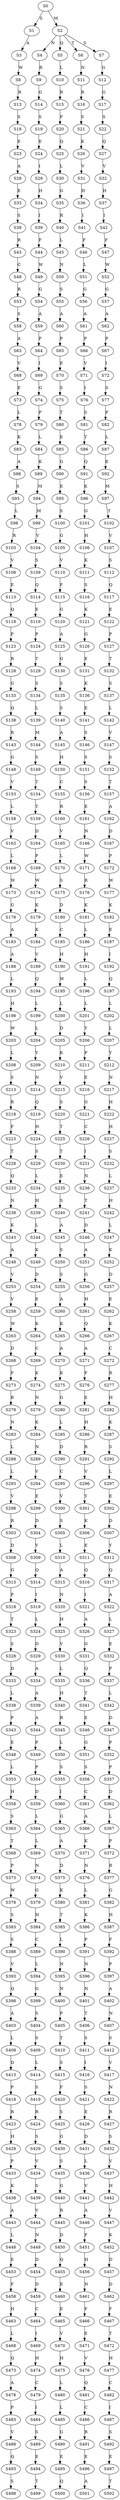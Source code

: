 strict digraph  {
	S0 -> S1 [ label = S ];
	S0 -> S2 [ label = M ];
	S1 -> S3 [ label = A ];
	S2 -> S4 [ label = N ];
	S2 -> S5 [ label = Q ];
	S2 -> S6 [ label = T ];
	S2 -> S7 [ label = S ];
	S3 -> S8 [ label = W ];
	S4 -> S9 [ label = R ];
	S5 -> S10 [ label = L ];
	S6 -> S11 [ label = N ];
	S7 -> S12 [ label = G ];
	S8 -> S13 [ label = R ];
	S9 -> S14 [ label = G ];
	S10 -> S15 [ label = R ];
	S11 -> S16 [ label = R ];
	S12 -> S17 [ label = G ];
	S13 -> S18 [ label = S ];
	S14 -> S19 [ label = S ];
	S15 -> S20 [ label = F ];
	S16 -> S21 [ label = S ];
	S17 -> S22 [ label = S ];
	S18 -> S23 [ label = E ];
	S19 -> S24 [ label = E ];
	S20 -> S25 [ label = Q ];
	S21 -> S26 [ label = K ];
	S22 -> S27 [ label = Q ];
	S23 -> S28 [ label = A ];
	S24 -> S29 [ label = I ];
	S25 -> S30 [ label = L ];
	S26 -> S31 [ label = V ];
	S27 -> S32 [ label = V ];
	S28 -> S33 [ label = E ];
	S29 -> S34 [ label = H ];
	S30 -> S35 [ label = G ];
	S31 -> S36 [ label = H ];
	S32 -> S37 [ label = H ];
	S33 -> S38 [ label = S ];
	S34 -> S39 [ label = I ];
	S35 -> S40 [ label = R ];
	S36 -> S41 [ label = I ];
	S37 -> S42 [ label = I ];
	S38 -> S43 [ label = R ];
	S39 -> S44 [ label = F ];
	S40 -> S45 [ label = L ];
	S41 -> S46 [ label = F ];
	S42 -> S47 [ label = F ];
	S43 -> S48 [ label = C ];
	S44 -> S49 [ label = W ];
	S45 -> S50 [ label = N ];
	S46 -> S51 [ label = L ];
	S47 -> S52 [ label = W ];
	S48 -> S53 [ label = R ];
	S49 -> S54 [ label = G ];
	S50 -> S55 [ label = S ];
	S51 -> S56 [ label = G ];
	S52 -> S57 [ label = G ];
	S53 -> S58 [ label = S ];
	S54 -> S59 [ label = A ];
	S55 -> S60 [ label = A ];
	S56 -> S61 [ label = A ];
	S57 -> S62 [ label = A ];
	S58 -> S63 [ label = A ];
	S59 -> S64 [ label = P ];
	S60 -> S65 [ label = P ];
	S61 -> S66 [ label = P ];
	S62 -> S67 [ label = P ];
	S63 -> S68 [ label = V ];
	S64 -> S69 [ label = I ];
	S65 -> S70 [ label = E ];
	S66 -> S71 [ label = V ];
	S67 -> S72 [ label = I ];
	S68 -> S73 [ label = E ];
	S69 -> S74 [ label = G ];
	S70 -> S75 [ label = S ];
	S71 -> S76 [ label = I ];
	S72 -> S77 [ label = S ];
	S73 -> S78 [ label = L ];
	S74 -> S79 [ label = P ];
	S75 -> S80 [ label = T ];
	S76 -> S81 [ label = S ];
	S77 -> S82 [ label = P ];
	S78 -> S83 [ label = K ];
	S79 -> S84 [ label = L ];
	S80 -> S85 [ label = E ];
	S81 -> S86 [ label = T ];
	S82 -> S87 [ label = L ];
	S83 -> S88 [ label = A ];
	S84 -> S89 [ label = K ];
	S85 -> S90 [ label = G ];
	S86 -> S91 [ label = Q ];
	S87 -> S92 [ label = E ];
	S88 -> S93 [ label = S ];
	S89 -> S94 [ label = M ];
	S90 -> S95 [ label = E ];
	S91 -> S96 [ label = K ];
	S92 -> S97 [ label = M ];
	S93 -> S98 [ label = L ];
	S94 -> S99 [ label = M ];
	S95 -> S100 [ label = S ];
	S96 -> S101 [ label = G ];
	S97 -> S102 [ label = T ];
	S98 -> S103 [ label = R ];
	S99 -> S104 [ label = V ];
	S100 -> S105 [ label = G ];
	S101 -> S106 [ label = H ];
	S102 -> S107 [ label = V ];
	S103 -> S108 [ label = V ];
	S104 -> S109 [ label = S ];
	S105 -> S110 [ label = V ];
	S106 -> S111 [ label = K ];
	S107 -> S112 [ label = S ];
	S108 -> S113 [ label = E ];
	S109 -> S114 [ label = Q ];
	S110 -> S115 [ label = F ];
	S111 -> S116 [ label = S ];
	S112 -> S117 [ label = Q ];
	S113 -> S118 [ label = Q ];
	S114 -> S119 [ label = E ];
	S115 -> S120 [ label = G ];
	S116 -> S121 [ label = K ];
	S117 -> S122 [ label = E ];
	S118 -> S123 [ label = P ];
	S119 -> S124 [ label = P ];
	S120 -> S125 [ label = A ];
	S121 -> S126 [ label = G ];
	S122 -> S127 [ label = P ];
	S123 -> S128 [ label = R ];
	S124 -> S129 [ label = T ];
	S125 -> S130 [ label = G ];
	S126 -> S131 [ label = E ];
	S127 -> S132 [ label = T ];
	S128 -> S133 [ label = G ];
	S129 -> S134 [ label = S ];
	S130 -> S135 [ label = S ];
	S131 -> S136 [ label = K ];
	S132 -> S137 [ label = S ];
	S133 -> S138 [ label = Q ];
	S134 -> S139 [ label = L ];
	S135 -> S140 [ label = S ];
	S136 -> S141 [ label = E ];
	S137 -> S142 [ label = L ];
	S138 -> S143 [ label = R ];
	S139 -> S144 [ label = M ];
	S140 -> S145 [ label = A ];
	S141 -> S146 [ label = S ];
	S142 -> S147 [ label = V ];
	S143 -> S148 [ label = G ];
	S144 -> S149 [ label = S ];
	S145 -> S150 [ label = H ];
	S146 -> S151 [ label = S ];
	S147 -> S152 [ label = S ];
	S148 -> S153 [ label = V ];
	S149 -> S154 [ label = T ];
	S150 -> S155 [ label = C ];
	S151 -> S156 [ label = S ];
	S152 -> S157 [ label = T ];
	S153 -> S158 [ label = L ];
	S154 -> S159 [ label = T ];
	S155 -> S160 [ label = R ];
	S156 -> S161 [ label = E ];
	S157 -> S162 [ label = A ];
	S158 -> S163 [ label = V ];
	S159 -> S164 [ label = D ];
	S160 -> S165 [ label = V ];
	S161 -> S166 [ label = N ];
	S162 -> S167 [ label = D ];
	S163 -> S168 [ label = L ];
	S164 -> S169 [ label = P ];
	S165 -> S170 [ label = L ];
	S166 -> S171 [ label = W ];
	S167 -> S172 [ label = P ];
	S168 -> S173 [ label = W ];
	S169 -> S174 [ label = W ];
	S170 -> S175 [ label = S ];
	S171 -> S176 [ label = R ];
	S172 -> S177 [ label = W ];
	S173 -> S178 [ label = G ];
	S174 -> S179 [ label = K ];
	S175 -> S180 [ label = D ];
	S176 -> S181 [ label = K ];
	S177 -> S182 [ label = K ];
	S178 -> S183 [ label = A ];
	S179 -> S184 [ label = K ];
	S180 -> S185 [ label = C ];
	S181 -> S186 [ label = L ];
	S182 -> S187 [ label = E ];
	S183 -> S188 [ label = A ];
	S184 -> S189 [ label = V ];
	S185 -> S190 [ label = H ];
	S186 -> S191 [ label = H ];
	S187 -> S192 [ label = I ];
	S188 -> S193 [ label = L ];
	S189 -> S194 [ label = Q ];
	S190 -> S195 [ label = W ];
	S191 -> S196 [ label = L ];
	S192 -> S197 [ label = Q ];
	S193 -> S198 [ label = H ];
	S194 -> S199 [ label = L ];
	S195 -> S200 [ label = L ];
	S196 -> S201 [ label = L ];
	S197 -> S202 [ label = L ];
	S198 -> S203 [ label = W ];
	S199 -> S204 [ label = L ];
	S200 -> S205 [ label = D ];
	S201 -> S206 [ label = Y ];
	S202 -> S207 [ label = L ];
	S203 -> S208 [ label = L ];
	S204 -> S209 [ label = Y ];
	S205 -> S210 [ label = K ];
	S206 -> S211 [ label = P ];
	S207 -> S212 [ label = Y ];
	S208 -> S213 [ label = S ];
	S209 -> S214 [ label = N ];
	S210 -> S215 [ label = V ];
	S211 -> S216 [ label = E ];
	S212 -> S217 [ label = N ];
	S213 -> S218 [ label = R ];
	S214 -> S219 [ label = Q ];
	S215 -> S220 [ label = S ];
	S216 -> S221 [ label = G ];
	S217 -> S222 [ label = H ];
	S218 -> S223 [ label = F ];
	S219 -> S224 [ label = H ];
	S220 -> S225 [ label = T ];
	S221 -> S226 [ label = C ];
	S222 -> S227 [ label = H ];
	S223 -> S228 [ label = T ];
	S224 -> S229 [ label = S ];
	S225 -> S230 [ label = T ];
	S226 -> S231 [ label = I ];
	S227 -> S232 [ label = S ];
	S228 -> S233 [ label = Q ];
	S229 -> S234 [ label = L ];
	S230 -> S235 [ label = E ];
	S231 -> S236 [ label = N ];
	S232 -> S237 [ label = L ];
	S233 -> S238 [ label = N ];
	S234 -> S239 [ label = H ];
	S235 -> S240 [ label = S ];
	S236 -> S241 [ label = T ];
	S237 -> S242 [ label = H ];
	S238 -> S243 [ label = K ];
	S239 -> S244 [ label = L ];
	S240 -> S245 [ label = A ];
	S241 -> S246 [ label = D ];
	S242 -> S247 [ label = L ];
	S243 -> S248 [ label = A ];
	S244 -> S249 [ label = K ];
	S245 -> S250 [ label = S ];
	S246 -> S251 [ label = A ];
	S247 -> S252 [ label = K ];
	S248 -> S253 [ label = V ];
	S249 -> S254 [ label = D ];
	S250 -> S255 [ label = S ];
	S251 -> S256 [ label = G ];
	S252 -> S257 [ label = D ];
	S253 -> S258 [ label = V ];
	S254 -> S259 [ label = E ];
	S255 -> S260 [ label = A ];
	S256 -> S261 [ label = H ];
	S257 -> S262 [ label = E ];
	S258 -> S263 [ label = W ];
	S259 -> S264 [ label = K ];
	S260 -> S265 [ label = K ];
	S261 -> S266 [ label = Q ];
	S262 -> S267 [ label = K ];
	S263 -> S268 [ label = D ];
	S264 -> S269 [ label = C ];
	S265 -> S270 [ label = A ];
	S266 -> S271 [ label = A ];
	S267 -> S272 [ label = C ];
	S268 -> S273 [ label = F ];
	S269 -> S274 [ label = K ];
	S270 -> S275 [ label = K ];
	S271 -> S276 [ label = F ];
	S272 -> S277 [ label = R ];
	S273 -> S278 [ label = R ];
	S274 -> S279 [ label = N ];
	S275 -> S280 [ label = G ];
	S276 -> S281 [ label = E ];
	S277 -> S282 [ label = H ];
	S278 -> S283 [ label = N ];
	S279 -> S284 [ label = K ];
	S280 -> S285 [ label = L ];
	S281 -> S286 [ label = H ];
	S282 -> S287 [ label = K ];
	S283 -> S288 [ label = L ];
	S284 -> S289 [ label = N ];
	S285 -> S290 [ label = D ];
	S286 -> S291 [ label = R ];
	S287 -> S292 [ label = S ];
	S288 -> S293 [ label = L ];
	S289 -> S294 [ label = V ];
	S290 -> S295 [ label = C ];
	S291 -> S296 [ label = V ];
	S292 -> S297 [ label = L ];
	S293 -> S298 [ label = V ];
	S294 -> S299 [ label = E ];
	S295 -> S300 [ label = V ];
	S296 -> S301 [ label = Y ];
	S297 -> S302 [ label = E ];
	S298 -> S303 [ label = R ];
	S299 -> S304 [ label = D ];
	S300 -> S305 [ label = S ];
	S301 -> S306 [ label = K ];
	S302 -> S307 [ label = D ];
	S303 -> S308 [ label = D ];
	S304 -> S309 [ label = Y ];
	S305 -> S310 [ label = L ];
	S306 -> S311 [ label = E ];
	S307 -> S312 [ label = Y ];
	S308 -> S313 [ label = G ];
	S309 -> S314 [ label = Q ];
	S310 -> S315 [ label = A ];
	S311 -> S316 [ label = Q ];
	S312 -> S317 [ label = Q ];
	S313 -> S318 [ label = P ];
	S314 -> S319 [ label = I ];
	S315 -> S320 [ label = N ];
	S316 -> S321 [ label = I ];
	S317 -> S322 [ label = A ];
	S318 -> S323 [ label = T ];
	S319 -> S324 [ label = L ];
	S320 -> S325 [ label = H ];
	S321 -> S326 [ label = A ];
	S322 -> S327 [ label = L ];
	S323 -> S328 [ label = S ];
	S324 -> S329 [ label = D ];
	S325 -> S330 [ label = V ];
	S326 -> S331 [ label = G ];
	S327 -> S332 [ label = E ];
	S328 -> S333 [ label = D ];
	S329 -> S334 [ label = A ];
	S330 -> S335 [ label = L ];
	S331 -> S336 [ label = Q ];
	S332 -> S337 [ label = P ];
	S333 -> S338 [ label = L ];
	S334 -> S339 [ label = A ];
	S335 -> S340 [ label = H ];
	S336 -> S341 [ label = T ];
	S337 -> S342 [ label = L ];
	S338 -> S343 [ label = P ];
	S339 -> S344 [ label = A ];
	S340 -> S345 [ label = R ];
	S341 -> S346 [ label = E ];
	S342 -> S347 [ label = D ];
	S343 -> S348 [ label = E ];
	S344 -> S349 [ label = P ];
	S345 -> S350 [ label = L ];
	S346 -> S351 [ label = G ];
	S347 -> S352 [ label = P ];
	S348 -> S353 [ label = L ];
	S349 -> S354 [ label = P ];
	S350 -> S355 [ label = S ];
	S351 -> S356 [ label = S ];
	S352 -> S357 [ label = P ];
	S353 -> S358 [ label = H ];
	S354 -> S359 [ label = D ];
	S355 -> S360 [ label = I ];
	S356 -> S361 [ label = C ];
	S357 -> S362 [ label = D ];
	S358 -> S363 [ label = S ];
	S359 -> S364 [ label = L ];
	S360 -> S365 [ label = G ];
	S361 -> S366 [ label = A ];
	S362 -> S367 [ label = L ];
	S363 -> S368 [ label = T ];
	S364 -> S369 [ label = L ];
	S365 -> S370 [ label = A ];
	S366 -> S371 [ label = K ];
	S367 -> S372 [ label = P ];
	S368 -> S373 [ label = P ];
	S369 -> S374 [ label = N ];
	S370 -> S375 [ label = D ];
	S371 -> S376 [ label = N ];
	S372 -> S377 [ label = R ];
	S373 -> S378 [ label = W ];
	S374 -> S379 [ label = G ];
	S375 -> S380 [ label = K ];
	S376 -> S381 [ label = L ];
	S377 -> S382 [ label = G ];
	S378 -> S383 [ label = S ];
	S379 -> S384 [ label = H ];
	S380 -> S385 [ label = T ];
	S381 -> S386 [ label = K ];
	S382 -> S387 [ label = H ];
	S383 -> S388 [ label = S ];
	S384 -> S389 [ label = C ];
	S385 -> S390 [ label = L ];
	S386 -> S391 [ label = P ];
	S387 -> S392 [ label = F ];
	S388 -> S393 [ label = V ];
	S389 -> S394 [ label = L ];
	S390 -> S395 [ label = N ];
	S391 -> S396 [ label = N ];
	S392 -> S397 [ label = P ];
	S393 -> S398 [ label = Q ];
	S394 -> S399 [ label = G ];
	S395 -> S400 [ label = N ];
	S396 -> S401 [ label = N ];
	S397 -> S402 [ label = A ];
	S398 -> S403 [ label = A ];
	S399 -> S404 [ label = S ];
	S400 -> S405 [ label = P ];
	S401 -> S406 [ label = T ];
	S402 -> S407 [ label = N ];
	S403 -> S408 [ label = L ];
	S404 -> S409 [ label = S ];
	S405 -> S410 [ label = T ];
	S406 -> S411 [ label = S ];
	S407 -> S412 [ label = S ];
	S408 -> S413 [ label = D ];
	S409 -> S414 [ label = L ];
	S410 -> S415 [ label = S ];
	S411 -> S416 [ label = I ];
	S412 -> S417 [ label = V ];
	S413 -> S418 [ label = P ];
	S414 -> S419 [ label = S ];
	S415 -> S420 [ label = F ];
	S416 -> S421 [ label = S ];
	S417 -> S422 [ label = N ];
	S418 -> S423 [ label = R ];
	S419 -> S424 [ label = R ];
	S420 -> S425 [ label = S ];
	S421 -> S426 [ label = E ];
	S422 -> S427 [ label = R ];
	S423 -> S428 [ label = H ];
	S424 -> S429 [ label = S ];
	S425 -> S430 [ label = G ];
	S426 -> S431 [ label = D ];
	S427 -> S432 [ label = S ];
	S428 -> S433 [ label = P ];
	S429 -> S434 [ label = V ];
	S430 -> S435 [ label = S ];
	S431 -> S436 [ label = L ];
	S432 -> S437 [ label = V ];
	S433 -> S438 [ label = K ];
	S434 -> S439 [ label = S ];
	S435 -> S440 [ label = G ];
	S436 -> S441 [ label = V ];
	S437 -> S442 [ label = H ];
	S438 -> S443 [ label = A ];
	S439 -> S444 [ label = V ];
	S440 -> S445 [ label = R ];
	S441 -> S446 [ label = A ];
	S442 -> S447 [ label = V ];
	S443 -> S448 [ label = L ];
	S444 -> S449 [ label = N ];
	S445 -> S450 [ label = D ];
	S446 -> S451 [ label = F ];
	S447 -> S452 [ label = K ];
	S448 -> S453 [ label = E ];
	S449 -> S454 [ label = D ];
	S450 -> S455 [ label = Q ];
	S451 -> S456 [ label = H ];
	S452 -> S457 [ label = D ];
	S453 -> S458 [ label = F ];
	S454 -> S459 [ label = D ];
	S455 -> S460 [ label = E ];
	S456 -> S461 [ label = N ];
	S457 -> S462 [ label = D ];
	S458 -> S463 [ label = H ];
	S459 -> S464 [ label = C ];
	S460 -> S465 [ label = E ];
	S461 -> S466 [ label = F ];
	S462 -> S467 [ label = F ];
	S463 -> S468 [ label = L ];
	S464 -> S469 [ label = I ];
	S465 -> S470 [ label = V ];
	S466 -> S471 [ label = E ];
	S467 -> S472 [ label = T ];
	S468 -> S473 [ label = Q ];
	S469 -> S474 [ label = H ];
	S470 -> S475 [ label = H ];
	S471 -> S476 [ label = V ];
	S472 -> S477 [ label = H ];
	S473 -> S478 [ label = A ];
	S474 -> S479 [ label = C ];
	S475 -> S480 [ label = L ];
	S476 -> S481 [ label = Q ];
	S477 -> S482 [ label = C ];
	S478 -> S483 [ label = P ];
	S479 -> S484 [ label = I ];
	S480 -> S485 [ label = L ];
	S481 -> S486 [ label = C ];
	S482 -> S487 [ label = I ];
	S483 -> S488 [ label = V ];
	S484 -> S489 [ label = S ];
	S485 -> S490 [ label = G ];
	S486 -> S491 [ label = R ];
	S487 -> S492 [ label = S ];
	S488 -> S493 [ label = Q ];
	S489 -> S494 [ label = E ];
	S490 -> S495 [ label = E ];
	S491 -> S496 [ label = E ];
	S492 -> S497 [ label = E ];
	S493 -> S498 [ label = S ];
	S494 -> S499 [ label = T ];
	S495 -> S500 [ label = Q ];
	S496 -> S501 [ label = A ];
	S497 -> S502 [ label = T ];
}
